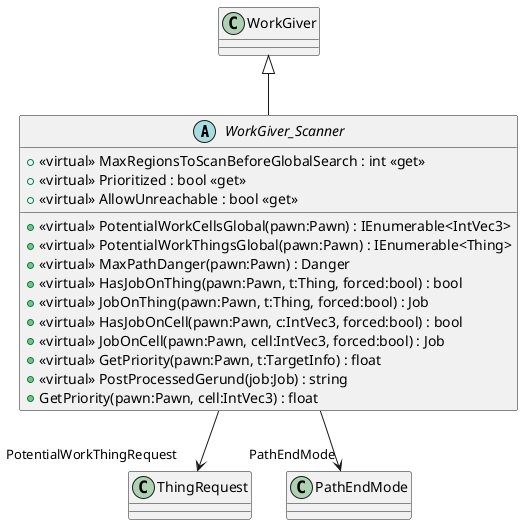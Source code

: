 @startuml
abstract class WorkGiver_Scanner {
    + <<virtual>> MaxRegionsToScanBeforeGlobalSearch : int <<get>>
    + <<virtual>> Prioritized : bool <<get>>
    + <<virtual>> AllowUnreachable : bool <<get>>
    + <<virtual>> PotentialWorkCellsGlobal(pawn:Pawn) : IEnumerable<IntVec3>
    + <<virtual>> PotentialWorkThingsGlobal(pawn:Pawn) : IEnumerable<Thing>
    + <<virtual>> MaxPathDanger(pawn:Pawn) : Danger
    + <<virtual>> HasJobOnThing(pawn:Pawn, t:Thing, forced:bool) : bool
    + <<virtual>> JobOnThing(pawn:Pawn, t:Thing, forced:bool) : Job
    + <<virtual>> HasJobOnCell(pawn:Pawn, c:IntVec3, forced:bool) : bool
    + <<virtual>> JobOnCell(pawn:Pawn, cell:IntVec3, forced:bool) : Job
    + <<virtual>> GetPriority(pawn:Pawn, t:TargetInfo) : float
    + <<virtual>> PostProcessedGerund(job:Job) : string
    + GetPriority(pawn:Pawn, cell:IntVec3) : float
}
WorkGiver <|-- WorkGiver_Scanner
WorkGiver_Scanner --> "PotentialWorkThingRequest" ThingRequest
WorkGiver_Scanner --> "PathEndMode" PathEndMode
@enduml
